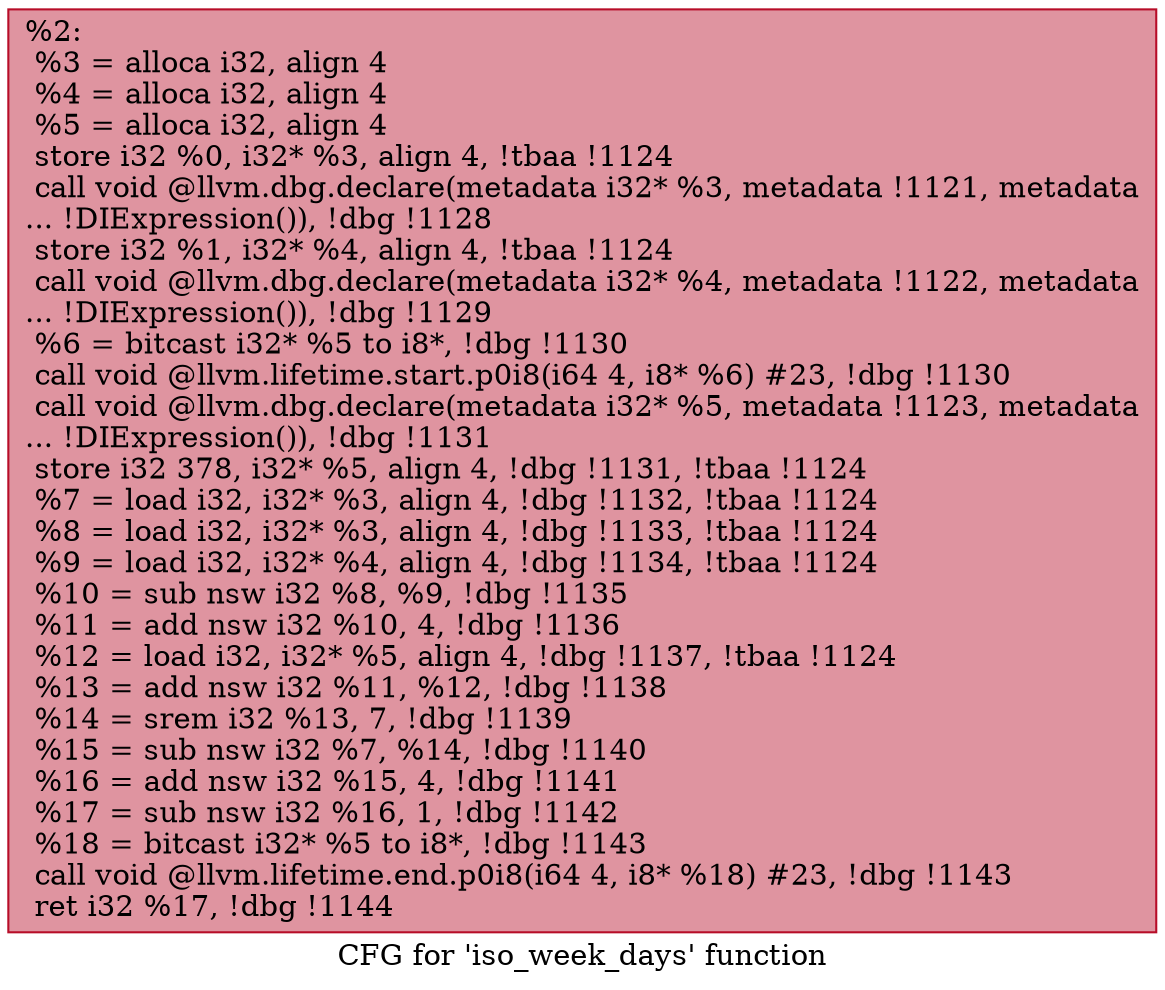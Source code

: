 digraph "CFG for 'iso_week_days' function" {
	label="CFG for 'iso_week_days' function";

	Node0x17a1e10 [shape=record,color="#b70d28ff", style=filled, fillcolor="#b70d2870",label="{%2:\l  %3 = alloca i32, align 4\l  %4 = alloca i32, align 4\l  %5 = alloca i32, align 4\l  store i32 %0, i32* %3, align 4, !tbaa !1124\l  call void @llvm.dbg.declare(metadata i32* %3, metadata !1121, metadata\l... !DIExpression()), !dbg !1128\l  store i32 %1, i32* %4, align 4, !tbaa !1124\l  call void @llvm.dbg.declare(metadata i32* %4, metadata !1122, metadata\l... !DIExpression()), !dbg !1129\l  %6 = bitcast i32* %5 to i8*, !dbg !1130\l  call void @llvm.lifetime.start.p0i8(i64 4, i8* %6) #23, !dbg !1130\l  call void @llvm.dbg.declare(metadata i32* %5, metadata !1123, metadata\l... !DIExpression()), !dbg !1131\l  store i32 378, i32* %5, align 4, !dbg !1131, !tbaa !1124\l  %7 = load i32, i32* %3, align 4, !dbg !1132, !tbaa !1124\l  %8 = load i32, i32* %3, align 4, !dbg !1133, !tbaa !1124\l  %9 = load i32, i32* %4, align 4, !dbg !1134, !tbaa !1124\l  %10 = sub nsw i32 %8, %9, !dbg !1135\l  %11 = add nsw i32 %10, 4, !dbg !1136\l  %12 = load i32, i32* %5, align 4, !dbg !1137, !tbaa !1124\l  %13 = add nsw i32 %11, %12, !dbg !1138\l  %14 = srem i32 %13, 7, !dbg !1139\l  %15 = sub nsw i32 %7, %14, !dbg !1140\l  %16 = add nsw i32 %15, 4, !dbg !1141\l  %17 = sub nsw i32 %16, 1, !dbg !1142\l  %18 = bitcast i32* %5 to i8*, !dbg !1143\l  call void @llvm.lifetime.end.p0i8(i64 4, i8* %18) #23, !dbg !1143\l  ret i32 %17, !dbg !1144\l}"];
}
